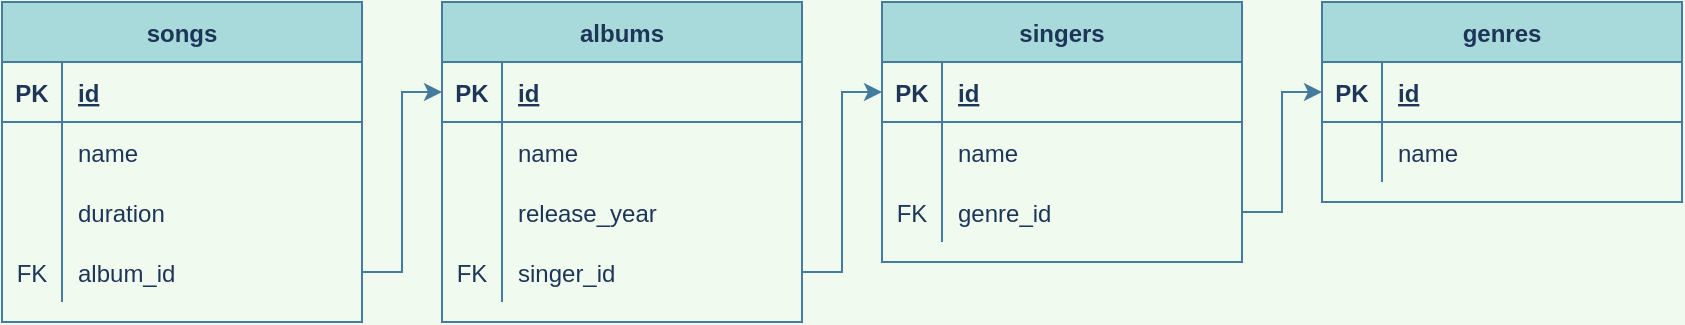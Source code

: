 <mxfile version="20.2.2"><diagram id="kj6d5kmFPWBYmqMElpix" name="Page-1"><mxGraphModel dx="946" dy="535" grid="1" gridSize="10" guides="1" tooltips="1" connect="1" arrows="1" fold="1" page="1" pageScale="1" pageWidth="827" pageHeight="1169" background="#F1FAEE" math="0" shadow="0"><root><mxCell id="0"/><mxCell id="1" parent="0"/><mxCell id="0KEe_uhKqF1szedWfP-l-1" value="genres" style="shape=table;startSize=30;container=1;collapsible=1;childLayout=tableLayout;fixedRows=1;rowLines=0;fontStyle=1;align=center;resizeLast=1;fillColor=#A8DADC;strokeColor=#457B9D;fontColor=#1D3557;rounded=0;" vertex="1" parent="1"><mxGeometry x="680" y="20" width="180" height="100" as="geometry"/></mxCell><mxCell id="0KEe_uhKqF1szedWfP-l-2" value="" style="shape=tableRow;horizontal=0;startSize=0;swimlaneHead=0;swimlaneBody=0;fillColor=none;collapsible=0;dropTarget=0;points=[[0,0.5],[1,0.5]];portConstraint=eastwest;top=0;left=0;right=0;bottom=1;strokeColor=#457B9D;fontColor=#1D3557;rounded=0;" vertex="1" parent="0KEe_uhKqF1szedWfP-l-1"><mxGeometry y="30" width="180" height="30" as="geometry"/></mxCell><mxCell id="0KEe_uhKqF1szedWfP-l-3" value="PK" style="shape=partialRectangle;connectable=0;fillColor=none;top=0;left=0;bottom=0;right=0;fontStyle=1;overflow=hidden;strokeColor=#457B9D;fontColor=#1D3557;rounded=0;" vertex="1" parent="0KEe_uhKqF1szedWfP-l-2"><mxGeometry width="30" height="30" as="geometry"><mxRectangle width="30" height="30" as="alternateBounds"/></mxGeometry></mxCell><mxCell id="0KEe_uhKqF1szedWfP-l-4" value="id" style="shape=partialRectangle;connectable=0;fillColor=none;top=0;left=0;bottom=0;right=0;align=left;spacingLeft=6;fontStyle=5;overflow=hidden;strokeColor=#457B9D;fontColor=#1D3557;rounded=0;" vertex="1" parent="0KEe_uhKqF1szedWfP-l-2"><mxGeometry x="30" width="150" height="30" as="geometry"><mxRectangle width="150" height="30" as="alternateBounds"/></mxGeometry></mxCell><mxCell id="0KEe_uhKqF1szedWfP-l-5" value="" style="shape=tableRow;horizontal=0;startSize=0;swimlaneHead=0;swimlaneBody=0;fillColor=none;collapsible=0;dropTarget=0;points=[[0,0.5],[1,0.5]];portConstraint=eastwest;top=0;left=0;right=0;bottom=0;strokeColor=#457B9D;fontColor=#1D3557;rounded=0;" vertex="1" parent="0KEe_uhKqF1szedWfP-l-1"><mxGeometry y="60" width="180" height="30" as="geometry"/></mxCell><mxCell id="0KEe_uhKqF1szedWfP-l-6" value="" style="shape=partialRectangle;connectable=0;fillColor=none;top=0;left=0;bottom=0;right=0;editable=1;overflow=hidden;strokeColor=#457B9D;fontColor=#1D3557;rounded=0;" vertex="1" parent="0KEe_uhKqF1szedWfP-l-5"><mxGeometry width="30" height="30" as="geometry"><mxRectangle width="30" height="30" as="alternateBounds"/></mxGeometry></mxCell><mxCell id="0KEe_uhKqF1szedWfP-l-7" value="name" style="shape=partialRectangle;connectable=0;fillColor=none;top=0;left=0;bottom=0;right=0;align=left;spacingLeft=6;overflow=hidden;strokeColor=#457B9D;fontColor=#1D3557;rounded=0;" vertex="1" parent="0KEe_uhKqF1szedWfP-l-5"><mxGeometry x="30" width="150" height="30" as="geometry"><mxRectangle width="150" height="30" as="alternateBounds"/></mxGeometry></mxCell><mxCell id="0KEe_uhKqF1szedWfP-l-14" value="albums" style="shape=table;startSize=30;container=1;collapsible=1;childLayout=tableLayout;fixedRows=1;rowLines=0;fontStyle=1;align=center;resizeLast=1;fillColor=#A8DADC;strokeColor=#457B9D;fontColor=#1D3557;rounded=0;" vertex="1" parent="1"><mxGeometry x="240" y="20" width="180" height="160" as="geometry"/></mxCell><mxCell id="0KEe_uhKqF1szedWfP-l-15" value="" style="shape=tableRow;horizontal=0;startSize=0;swimlaneHead=0;swimlaneBody=0;fillColor=none;collapsible=0;dropTarget=0;points=[[0,0.5],[1,0.5]];portConstraint=eastwest;top=0;left=0;right=0;bottom=1;strokeColor=#457B9D;fontColor=#1D3557;rounded=0;" vertex="1" parent="0KEe_uhKqF1szedWfP-l-14"><mxGeometry y="30" width="180" height="30" as="geometry"/></mxCell><mxCell id="0KEe_uhKqF1szedWfP-l-16" value="PK" style="shape=partialRectangle;connectable=0;fillColor=none;top=0;left=0;bottom=0;right=0;fontStyle=1;overflow=hidden;strokeColor=#457B9D;fontColor=#1D3557;rounded=0;" vertex="1" parent="0KEe_uhKqF1szedWfP-l-15"><mxGeometry width="30" height="30" as="geometry"><mxRectangle width="30" height="30" as="alternateBounds"/></mxGeometry></mxCell><mxCell id="0KEe_uhKqF1szedWfP-l-17" value="id" style="shape=partialRectangle;connectable=0;fillColor=none;top=0;left=0;bottom=0;right=0;align=left;spacingLeft=6;fontStyle=5;overflow=hidden;strokeColor=#457B9D;fontColor=#1D3557;rounded=0;" vertex="1" parent="0KEe_uhKqF1szedWfP-l-15"><mxGeometry x="30" width="150" height="30" as="geometry"><mxRectangle width="150" height="30" as="alternateBounds"/></mxGeometry></mxCell><mxCell id="0KEe_uhKqF1szedWfP-l-18" value="" style="shape=tableRow;horizontal=0;startSize=0;swimlaneHead=0;swimlaneBody=0;fillColor=none;collapsible=0;dropTarget=0;points=[[0,0.5],[1,0.5]];portConstraint=eastwest;top=0;left=0;right=0;bottom=0;strokeColor=#457B9D;fontColor=#1D3557;rounded=0;" vertex="1" parent="0KEe_uhKqF1szedWfP-l-14"><mxGeometry y="60" width="180" height="30" as="geometry"/></mxCell><mxCell id="0KEe_uhKqF1szedWfP-l-19" value="" style="shape=partialRectangle;connectable=0;fillColor=none;top=0;left=0;bottom=0;right=0;editable=1;overflow=hidden;strokeColor=#457B9D;fontColor=#1D3557;rounded=0;" vertex="1" parent="0KEe_uhKqF1szedWfP-l-18"><mxGeometry width="30" height="30" as="geometry"><mxRectangle width="30" height="30" as="alternateBounds"/></mxGeometry></mxCell><mxCell id="0KEe_uhKqF1szedWfP-l-20" value="name" style="shape=partialRectangle;connectable=0;fillColor=none;top=0;left=0;bottom=0;right=0;align=left;spacingLeft=6;overflow=hidden;strokeColor=#457B9D;fontColor=#1D3557;rounded=0;" vertex="1" parent="0KEe_uhKqF1szedWfP-l-18"><mxGeometry x="30" width="150" height="30" as="geometry"><mxRectangle width="150" height="30" as="alternateBounds"/></mxGeometry></mxCell><mxCell id="0KEe_uhKqF1szedWfP-l-21" value="" style="shape=tableRow;horizontal=0;startSize=0;swimlaneHead=0;swimlaneBody=0;fillColor=none;collapsible=0;dropTarget=0;points=[[0,0.5],[1,0.5]];portConstraint=eastwest;top=0;left=0;right=0;bottom=0;strokeColor=#457B9D;fontColor=#1D3557;rounded=0;" vertex="1" parent="0KEe_uhKqF1szedWfP-l-14"><mxGeometry y="90" width="180" height="30" as="geometry"/></mxCell><mxCell id="0KEe_uhKqF1szedWfP-l-22" value="" style="shape=partialRectangle;connectable=0;fillColor=none;top=0;left=0;bottom=0;right=0;editable=1;overflow=hidden;strokeColor=#457B9D;fontColor=#1D3557;rounded=0;" vertex="1" parent="0KEe_uhKqF1szedWfP-l-21"><mxGeometry width="30" height="30" as="geometry"><mxRectangle width="30" height="30" as="alternateBounds"/></mxGeometry></mxCell><mxCell id="0KEe_uhKqF1szedWfP-l-23" value="release_year" style="shape=partialRectangle;connectable=0;fillColor=none;top=0;left=0;bottom=0;right=0;align=left;spacingLeft=6;overflow=hidden;strokeColor=#457B9D;fontColor=#1D3557;rounded=0;" vertex="1" parent="0KEe_uhKqF1szedWfP-l-21"><mxGeometry x="30" width="150" height="30" as="geometry"><mxRectangle width="150" height="30" as="alternateBounds"/></mxGeometry></mxCell><mxCell id="0KEe_uhKqF1szedWfP-l-24" value="" style="shape=tableRow;horizontal=0;startSize=0;swimlaneHead=0;swimlaneBody=0;fillColor=none;collapsible=0;dropTarget=0;points=[[0,0.5],[1,0.5]];portConstraint=eastwest;top=0;left=0;right=0;bottom=0;strokeColor=#457B9D;fontColor=#1D3557;rounded=0;" vertex="1" parent="0KEe_uhKqF1szedWfP-l-14"><mxGeometry y="120" width="180" height="30" as="geometry"/></mxCell><mxCell id="0KEe_uhKqF1szedWfP-l-25" value="FK" style="shape=partialRectangle;connectable=0;fillColor=none;top=0;left=0;bottom=0;right=0;editable=1;overflow=hidden;strokeColor=#457B9D;fontColor=#1D3557;rounded=0;" vertex="1" parent="0KEe_uhKqF1szedWfP-l-24"><mxGeometry width="30" height="30" as="geometry"><mxRectangle width="30" height="30" as="alternateBounds"/></mxGeometry></mxCell><mxCell id="0KEe_uhKqF1szedWfP-l-26" value="singer_id" style="shape=partialRectangle;connectable=0;fillColor=none;top=0;left=0;bottom=0;right=0;align=left;spacingLeft=6;overflow=hidden;strokeColor=#457B9D;fontColor=#1D3557;rounded=0;" vertex="1" parent="0KEe_uhKqF1szedWfP-l-24"><mxGeometry x="30" width="150" height="30" as="geometry"><mxRectangle width="150" height="30" as="alternateBounds"/></mxGeometry></mxCell><mxCell id="0KEe_uhKqF1szedWfP-l-27" value="singers" style="shape=table;startSize=30;container=1;collapsible=1;childLayout=tableLayout;fixedRows=1;rowLines=0;fontStyle=1;align=center;resizeLast=1;fillColor=#A8DADC;strokeColor=#457B9D;fontColor=#1D3557;rounded=0;" vertex="1" parent="1"><mxGeometry x="460" y="20" width="180" height="130" as="geometry"/></mxCell><mxCell id="0KEe_uhKqF1szedWfP-l-28" value="" style="shape=tableRow;horizontal=0;startSize=0;swimlaneHead=0;swimlaneBody=0;fillColor=none;collapsible=0;dropTarget=0;points=[[0,0.5],[1,0.5]];portConstraint=eastwest;top=0;left=0;right=0;bottom=1;strokeColor=#457B9D;fontColor=#1D3557;rounded=0;" vertex="1" parent="0KEe_uhKqF1szedWfP-l-27"><mxGeometry y="30" width="180" height="30" as="geometry"/></mxCell><mxCell id="0KEe_uhKqF1szedWfP-l-29" value="PK" style="shape=partialRectangle;connectable=0;fillColor=none;top=0;left=0;bottom=0;right=0;fontStyle=1;overflow=hidden;strokeColor=#457B9D;fontColor=#1D3557;rounded=0;" vertex="1" parent="0KEe_uhKqF1szedWfP-l-28"><mxGeometry width="30" height="30" as="geometry"><mxRectangle width="30" height="30" as="alternateBounds"/></mxGeometry></mxCell><mxCell id="0KEe_uhKqF1szedWfP-l-30" value="id" style="shape=partialRectangle;connectable=0;fillColor=none;top=0;left=0;bottom=0;right=0;align=left;spacingLeft=6;fontStyle=5;overflow=hidden;strokeColor=#457B9D;fontColor=#1D3557;rounded=0;" vertex="1" parent="0KEe_uhKqF1szedWfP-l-28"><mxGeometry x="30" width="150" height="30" as="geometry"><mxRectangle width="150" height="30" as="alternateBounds"/></mxGeometry></mxCell><mxCell id="0KEe_uhKqF1szedWfP-l-31" value="" style="shape=tableRow;horizontal=0;startSize=0;swimlaneHead=0;swimlaneBody=0;fillColor=none;collapsible=0;dropTarget=0;points=[[0,0.5],[1,0.5]];portConstraint=eastwest;top=0;left=0;right=0;bottom=0;strokeColor=#457B9D;fontColor=#1D3557;rounded=0;" vertex="1" parent="0KEe_uhKqF1szedWfP-l-27"><mxGeometry y="60" width="180" height="30" as="geometry"/></mxCell><mxCell id="0KEe_uhKqF1szedWfP-l-32" value="" style="shape=partialRectangle;connectable=0;fillColor=none;top=0;left=0;bottom=0;right=0;editable=1;overflow=hidden;strokeColor=#457B9D;fontColor=#1D3557;rounded=0;" vertex="1" parent="0KEe_uhKqF1szedWfP-l-31"><mxGeometry width="30" height="30" as="geometry"><mxRectangle width="30" height="30" as="alternateBounds"/></mxGeometry></mxCell><mxCell id="0KEe_uhKqF1szedWfP-l-33" value="name" style="shape=partialRectangle;connectable=0;fillColor=none;top=0;left=0;bottom=0;right=0;align=left;spacingLeft=6;overflow=hidden;strokeColor=#457B9D;fontColor=#1D3557;rounded=0;" vertex="1" parent="0KEe_uhKqF1szedWfP-l-31"><mxGeometry x="30" width="150" height="30" as="geometry"><mxRectangle width="150" height="30" as="alternateBounds"/></mxGeometry></mxCell><mxCell id="0KEe_uhKqF1szedWfP-l-34" value="" style="shape=tableRow;horizontal=0;startSize=0;swimlaneHead=0;swimlaneBody=0;fillColor=none;collapsible=0;dropTarget=0;points=[[0,0.5],[1,0.5]];portConstraint=eastwest;top=0;left=0;right=0;bottom=0;strokeColor=#457B9D;fontColor=#1D3557;rounded=0;" vertex="1" parent="0KEe_uhKqF1szedWfP-l-27"><mxGeometry y="90" width="180" height="30" as="geometry"/></mxCell><mxCell id="0KEe_uhKqF1szedWfP-l-35" value="FK" style="shape=partialRectangle;connectable=0;fillColor=none;top=0;left=0;bottom=0;right=0;editable=1;overflow=hidden;strokeColor=#457B9D;fontColor=#1D3557;rounded=0;" vertex="1" parent="0KEe_uhKqF1szedWfP-l-34"><mxGeometry width="30" height="30" as="geometry"><mxRectangle width="30" height="30" as="alternateBounds"/></mxGeometry></mxCell><mxCell id="0KEe_uhKqF1szedWfP-l-36" value="genre_id" style="shape=partialRectangle;connectable=0;fillColor=none;top=0;left=0;bottom=0;right=0;align=left;spacingLeft=6;overflow=hidden;strokeColor=#457B9D;fontColor=#1D3557;rounded=0;" vertex="1" parent="0KEe_uhKqF1szedWfP-l-34"><mxGeometry x="30" width="150" height="30" as="geometry"><mxRectangle width="150" height="30" as="alternateBounds"/></mxGeometry></mxCell><mxCell id="0KEe_uhKqF1szedWfP-l-40" style="edgeStyle=orthogonalEdgeStyle;rounded=0;orthogonalLoop=1;jettySize=auto;html=1;strokeColor=#457B9D;fontColor=#1D3557;labelBackgroundColor=#F1FAEE;" edge="1" parent="1" source="0KEe_uhKqF1szedWfP-l-34" target="0KEe_uhKqF1szedWfP-l-2"><mxGeometry relative="1" as="geometry"/></mxCell><mxCell id="0KEe_uhKqF1szedWfP-l-41" style="edgeStyle=orthogonalEdgeStyle;rounded=0;orthogonalLoop=1;jettySize=auto;html=1;strokeColor=#457B9D;fontColor=#1D3557;labelBackgroundColor=#F1FAEE;" edge="1" parent="1" source="0KEe_uhKqF1szedWfP-l-24" target="0KEe_uhKqF1szedWfP-l-28"><mxGeometry relative="1" as="geometry"/></mxCell><mxCell id="0KEe_uhKqF1szedWfP-l-42" value="songs" style="shape=table;startSize=30;container=1;collapsible=1;childLayout=tableLayout;fixedRows=1;rowLines=0;fontStyle=1;align=center;resizeLast=1;fillColor=#A8DADC;strokeColor=#457B9D;fontColor=#1D3557;rounded=0;" vertex="1" parent="1"><mxGeometry x="20" y="20" width="180" height="160" as="geometry"/></mxCell><mxCell id="0KEe_uhKqF1szedWfP-l-43" value="" style="shape=tableRow;horizontal=0;startSize=0;swimlaneHead=0;swimlaneBody=0;fillColor=none;collapsible=0;dropTarget=0;points=[[0,0.5],[1,0.5]];portConstraint=eastwest;top=0;left=0;right=0;bottom=1;strokeColor=#457B9D;fontColor=#1D3557;rounded=0;" vertex="1" parent="0KEe_uhKqF1szedWfP-l-42"><mxGeometry y="30" width="180" height="30" as="geometry"/></mxCell><mxCell id="0KEe_uhKqF1szedWfP-l-44" value="PK" style="shape=partialRectangle;connectable=0;fillColor=none;top=0;left=0;bottom=0;right=0;fontStyle=1;overflow=hidden;strokeColor=#457B9D;fontColor=#1D3557;rounded=0;" vertex="1" parent="0KEe_uhKqF1szedWfP-l-43"><mxGeometry width="30" height="30" as="geometry"><mxRectangle width="30" height="30" as="alternateBounds"/></mxGeometry></mxCell><mxCell id="0KEe_uhKqF1szedWfP-l-45" value="id" style="shape=partialRectangle;connectable=0;fillColor=none;top=0;left=0;bottom=0;right=0;align=left;spacingLeft=6;fontStyle=5;overflow=hidden;strokeColor=#457B9D;fontColor=#1D3557;rounded=0;" vertex="1" parent="0KEe_uhKqF1szedWfP-l-43"><mxGeometry x="30" width="150" height="30" as="geometry"><mxRectangle width="150" height="30" as="alternateBounds"/></mxGeometry></mxCell><mxCell id="0KEe_uhKqF1szedWfP-l-46" value="" style="shape=tableRow;horizontal=0;startSize=0;swimlaneHead=0;swimlaneBody=0;fillColor=none;collapsible=0;dropTarget=0;points=[[0,0.5],[1,0.5]];portConstraint=eastwest;top=0;left=0;right=0;bottom=0;strokeColor=#457B9D;fontColor=#1D3557;rounded=0;" vertex="1" parent="0KEe_uhKqF1szedWfP-l-42"><mxGeometry y="60" width="180" height="30" as="geometry"/></mxCell><mxCell id="0KEe_uhKqF1szedWfP-l-47" value="" style="shape=partialRectangle;connectable=0;fillColor=none;top=0;left=0;bottom=0;right=0;editable=1;overflow=hidden;strokeColor=#457B9D;fontColor=#1D3557;rounded=0;" vertex="1" parent="0KEe_uhKqF1szedWfP-l-46"><mxGeometry width="30" height="30" as="geometry"><mxRectangle width="30" height="30" as="alternateBounds"/></mxGeometry></mxCell><mxCell id="0KEe_uhKqF1szedWfP-l-48" value="name" style="shape=partialRectangle;connectable=0;fillColor=none;top=0;left=0;bottom=0;right=0;align=left;spacingLeft=6;overflow=hidden;strokeColor=#457B9D;fontColor=#1D3557;rounded=0;" vertex="1" parent="0KEe_uhKqF1szedWfP-l-46"><mxGeometry x="30" width="150" height="30" as="geometry"><mxRectangle width="150" height="30" as="alternateBounds"/></mxGeometry></mxCell><mxCell id="0KEe_uhKqF1szedWfP-l-49" value="" style="shape=tableRow;horizontal=0;startSize=0;swimlaneHead=0;swimlaneBody=0;fillColor=none;collapsible=0;dropTarget=0;points=[[0,0.5],[1,0.5]];portConstraint=eastwest;top=0;left=0;right=0;bottom=0;strokeColor=#457B9D;fontColor=#1D3557;rounded=0;" vertex="1" parent="0KEe_uhKqF1szedWfP-l-42"><mxGeometry y="90" width="180" height="30" as="geometry"/></mxCell><mxCell id="0KEe_uhKqF1szedWfP-l-50" value="" style="shape=partialRectangle;connectable=0;fillColor=none;top=0;left=0;bottom=0;right=0;editable=1;overflow=hidden;strokeColor=#457B9D;fontColor=#1D3557;rounded=0;" vertex="1" parent="0KEe_uhKqF1szedWfP-l-49"><mxGeometry width="30" height="30" as="geometry"><mxRectangle width="30" height="30" as="alternateBounds"/></mxGeometry></mxCell><mxCell id="0KEe_uhKqF1szedWfP-l-51" value="duration" style="shape=partialRectangle;connectable=0;fillColor=none;top=0;left=0;bottom=0;right=0;align=left;spacingLeft=6;overflow=hidden;strokeColor=#457B9D;fontColor=#1D3557;rounded=0;" vertex="1" parent="0KEe_uhKqF1szedWfP-l-49"><mxGeometry x="30" width="150" height="30" as="geometry"><mxRectangle width="150" height="30" as="alternateBounds"/></mxGeometry></mxCell><mxCell id="0KEe_uhKqF1szedWfP-l-52" value="" style="shape=tableRow;horizontal=0;startSize=0;swimlaneHead=0;swimlaneBody=0;fillColor=none;collapsible=0;dropTarget=0;points=[[0,0.5],[1,0.5]];portConstraint=eastwest;top=0;left=0;right=0;bottom=0;strokeColor=#457B9D;fontColor=#1D3557;rounded=0;" vertex="1" parent="0KEe_uhKqF1szedWfP-l-42"><mxGeometry y="120" width="180" height="30" as="geometry"/></mxCell><mxCell id="0KEe_uhKqF1szedWfP-l-53" value="FK" style="shape=partialRectangle;connectable=0;fillColor=none;top=0;left=0;bottom=0;right=0;editable=1;overflow=hidden;strokeColor=#457B9D;fontColor=#1D3557;rounded=0;" vertex="1" parent="0KEe_uhKqF1szedWfP-l-52"><mxGeometry width="30" height="30" as="geometry"><mxRectangle width="30" height="30" as="alternateBounds"/></mxGeometry></mxCell><mxCell id="0KEe_uhKqF1szedWfP-l-54" value="album_id" style="shape=partialRectangle;connectable=0;fillColor=none;top=0;left=0;bottom=0;right=0;align=left;spacingLeft=6;overflow=hidden;strokeColor=#457B9D;fontColor=#1D3557;rounded=0;" vertex="1" parent="0KEe_uhKqF1szedWfP-l-52"><mxGeometry x="30" width="150" height="30" as="geometry"><mxRectangle width="150" height="30" as="alternateBounds"/></mxGeometry></mxCell><mxCell id="0KEe_uhKqF1szedWfP-l-55" style="edgeStyle=orthogonalEdgeStyle;rounded=0;orthogonalLoop=1;jettySize=auto;html=1;strokeColor=#457B9D;fontColor=#1D3557;labelBackgroundColor=#F1FAEE;" edge="1" parent="1" source="0KEe_uhKqF1szedWfP-l-52" target="0KEe_uhKqF1szedWfP-l-15"><mxGeometry relative="1" as="geometry"/></mxCell></root></mxGraphModel></diagram></mxfile>